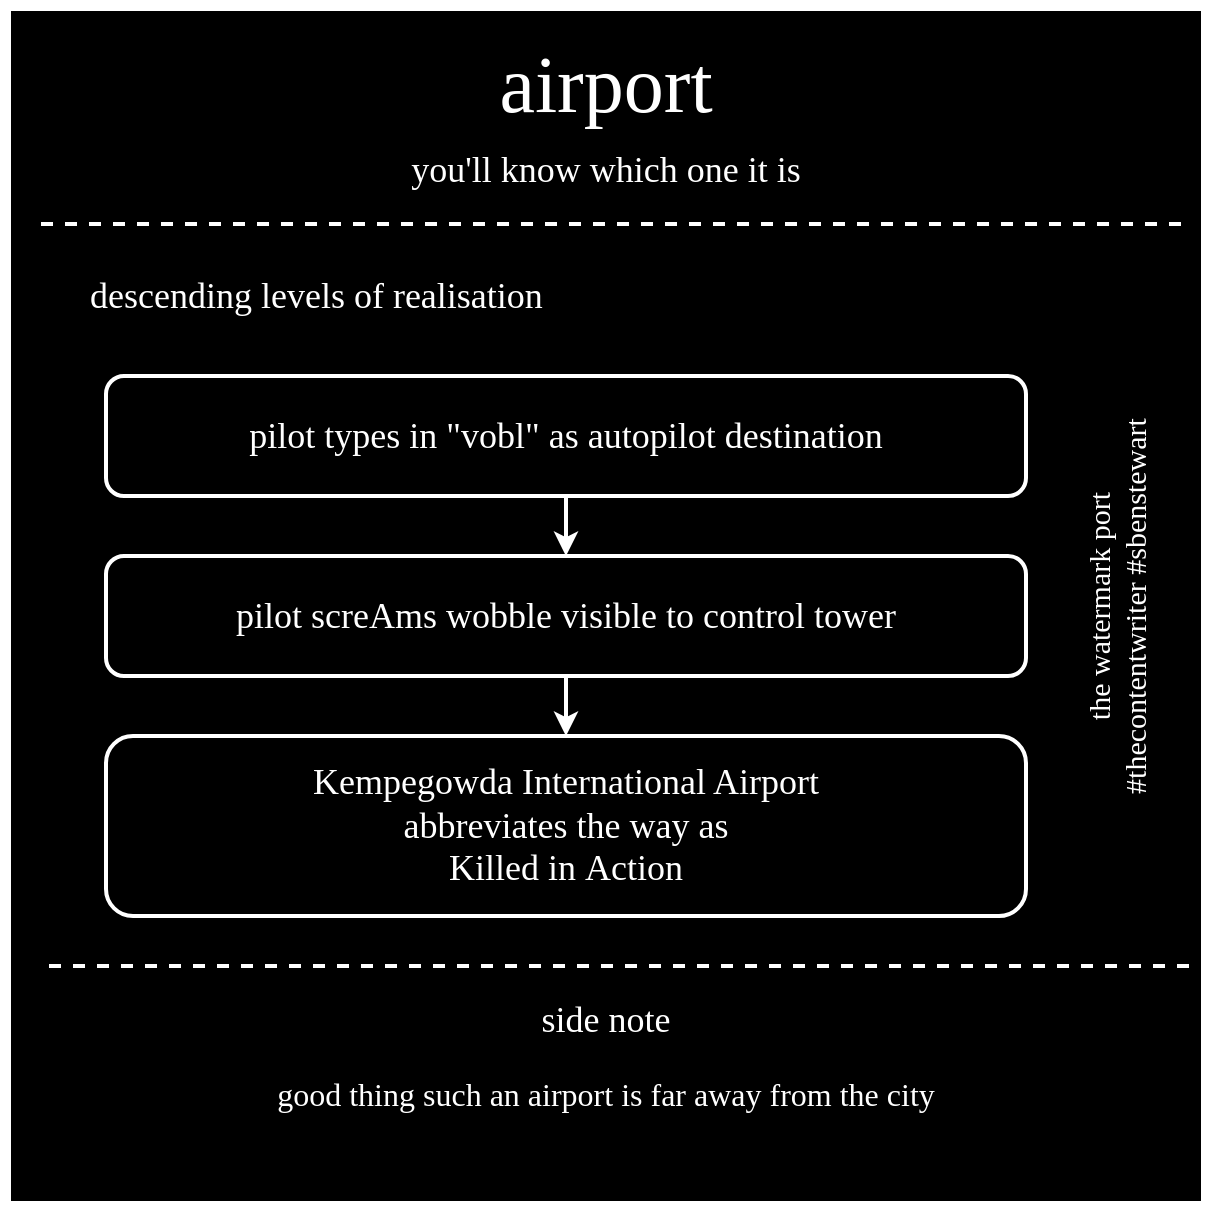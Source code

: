 <mxfile version="14.7.6" type="device"><diagram id="dX7Dphyso45SB9-RoEhv" name="Page-1"><mxGraphModel dx="1350" dy="774" grid="1" gridSize="10" guides="1" tooltips="1" connect="1" arrows="1" fold="1" page="1" pageScale="1" pageWidth="827" pageHeight="1169" math="0" shadow="0"><root><mxCell id="0"/><mxCell id="1" parent="0"/><mxCell id="nfxZPmU7g6QgWNAvG-ER-2" value="" style="whiteSpace=wrap;html=1;aspect=fixed;strokeWidth=5;fontFamily=xkcd;fillColor=#000000;strokeColor=#FFFFFF;" parent="1" vertex="1"><mxGeometry x="210" y="90" width="600" height="600" as="geometry"/></mxCell><mxCell id="8b6ggLF4gSHIukh4vJdm-18" value="&lt;font&gt;&lt;span style=&quot;font-size: 40px&quot;&gt;&lt;font color=&quot;#ffffff&quot;&gt;airport&lt;/font&gt;&lt;/span&gt;&lt;br&gt;&lt;/font&gt;" style="text;html=1;strokeColor=none;fillColor=none;align=center;verticalAlign=middle;whiteSpace=wrap;rounded=0;fontFamily=xkcd;" parent="1" vertex="1"><mxGeometry x="225" y="118" width="570" height="22" as="geometry"/></mxCell><mxCell id="8b6ggLF4gSHIukh4vJdm-24" value="&lt;font&gt;&lt;font color=&quot;#ffffff&quot;&gt;&lt;span style=&quot;font-size: 18px&quot;&gt;you'll know which one it is&lt;/span&gt;&lt;/font&gt;&lt;br&gt;&lt;/font&gt;" style="text;html=1;strokeColor=none;fillColor=none;align=center;verticalAlign=middle;whiteSpace=wrap;rounded=0;fontFamily=xkcd;" parent="1" vertex="1"><mxGeometry x="210" y="162" width="600" height="20" as="geometry"/></mxCell><mxCell id="8b6ggLF4gSHIukh4vJdm-30" value="" style="endArrow=none;dashed=1;html=1;strokeWidth=2;strokeColor=#FFFFFF;" parent="1" edge="1"><mxGeometry width="50" height="50" relative="1" as="geometry"><mxPoint x="797.5" y="199" as="sourcePoint"/><mxPoint x="222.5" y="199" as="targetPoint"/></mxGeometry></mxCell><mxCell id="k-dpR7HA_-HZ3Fbqk2lw-16" value="" style="endArrow=none;dashed=1;html=1;strokeWidth=2;strokeColor=#FFFFFF;" parent="1" edge="1"><mxGeometry width="50" height="50" relative="1" as="geometry"><mxPoint x="801.5" y="570" as="sourcePoint"/><mxPoint x="226.5" y="570" as="targetPoint"/></mxGeometry></mxCell><mxCell id="k-dpR7HA_-HZ3Fbqk2lw-17" value="&lt;font style=&quot;font-size: 18px&quot;&gt;&lt;font color=&quot;#ffffff&quot; style=&quot;font-size: 18px&quot;&gt;&lt;span&gt;side note&lt;/span&gt;&lt;/font&gt;&lt;br&gt;&lt;/font&gt;" style="text;html=1;strokeColor=none;fillColor=none;align=center;verticalAlign=middle;whiteSpace=wrap;rounded=0;fontFamily=xkcd;" parent="1" vertex="1"><mxGeometry x="210" y="577" width="600" height="40" as="geometry"/></mxCell><mxCell id="euaHSMH8fYii958cPEId-22" style="edgeStyle=orthogonalEdgeStyle;rounded=0;orthogonalLoop=1;jettySize=auto;html=1;exitX=0.5;exitY=1;exitDx=0;exitDy=0;strokeWidth=2;" parent="1" edge="1"><mxGeometry relative="1" as="geometry"><mxPoint x="661" y="451" as="sourcePoint"/><mxPoint x="661" y="451" as="targetPoint"/></mxGeometry></mxCell><mxCell id="pKVuHFSoDqtFi99w7tCS-15" value="&lt;font style=&quot;font-size: 15px&quot;&gt;&lt;font color=&quot;#ffffff&quot;&gt;the watermark port&lt;br&gt;#thecontentwriter #sbenstewart&lt;/font&gt;&lt;br&gt;&lt;/font&gt;" style="text;html=1;strokeColor=none;fillColor=none;align=center;verticalAlign=middle;whiteSpace=wrap;rounded=0;rotation=-90;fontFamily=xkcd;" parent="1" vertex="1"><mxGeometry x="605" y="380" width="320" height="20" as="geometry"/></mxCell><mxCell id="3mnlAlzwJF9VtaxH-DPb-1" value="&lt;div&gt;&lt;/div&gt;&lt;span style=&quot;font-size: 18px&quot;&gt;descending&amp;nbsp;levels of realisation&lt;/span&gt;" style="text;html=1;fillColor=none;align=left;verticalAlign=middle;whiteSpace=wrap;rounded=0;fontFamily=xkcd;fontColor=#FFFFFF;" parent="1" vertex="1"><mxGeometry x="250" y="215" width="380" height="40" as="geometry"/></mxCell><mxCell id="3mnlAlzwJF9VtaxH-DPb-15" value="&lt;div style=&quot;text-align: left&quot;&gt;&lt;font color=&quot;#ffffff&quot;&gt;&lt;span style=&quot;font-size: 16px&quot;&gt;good thing such an airport is far away from the city&lt;/span&gt;&lt;/font&gt;&lt;/div&gt;" style="text;html=1;strokeColor=none;fillColor=none;align=center;verticalAlign=middle;whiteSpace=wrap;rounded=0;fontFamily=xkcd;" parent="1" vertex="1"><mxGeometry x="210" y="610" width="600" height="48" as="geometry"/></mxCell><mxCell id="qoNrbZYaKzQ0kQ-OPNUu-1" value="&lt;span style=&quot;color: rgb(255 , 255 , 255) ; font-family: &amp;#34;xkcd&amp;#34; ; font-size: 18px ; text-align: left&quot;&gt;pilot types in &quot;vobl&quot; as autopilot destination&lt;/span&gt;" style="rounded=1;whiteSpace=wrap;html=1;strokeColor=#FFFFFF;fillColor=none;strokeWidth=2;" vertex="1" parent="1"><mxGeometry x="260" y="275" width="460" height="60" as="geometry"/></mxCell><mxCell id="qoNrbZYaKzQ0kQ-OPNUu-3" value="&lt;span style=&quot;color: rgb(255 , 255 , 255) ; font-family: &amp;#34;xkcd&amp;#34; ; font-size: 18px ; text-align: left&quot;&gt;pilot screAms wobble visible to control tower&lt;/span&gt;" style="rounded=1;whiteSpace=wrap;html=1;strokeColor=#FFFFFF;fillColor=none;strokeWidth=2;" vertex="1" parent="1"><mxGeometry x="260" y="365" width="460" height="60" as="geometry"/></mxCell><mxCell id="qoNrbZYaKzQ0kQ-OPNUu-4" value="&lt;span style=&quot;text-align: left&quot;&gt;&lt;font color=&quot;#ffffff&quot; face=&quot;xkcd&quot;&gt;&lt;span style=&quot;font-size: 18px&quot;&gt;Kempegowda International Airport&lt;/span&gt;&lt;/font&gt;&lt;br&gt;&lt;font color=&quot;#ffffff&quot; face=&quot;xkcd&quot;&gt;&lt;span style=&quot;font-size: 18px&quot;&gt;abbreviates the way as &lt;/span&gt;&lt;/font&gt;&lt;br&gt;&lt;font color=&quot;#ffffff&quot; face=&quot;xkcd&quot;&gt;&lt;span style=&quot;font-size: 18px&quot;&gt;Killed in&amp;nbsp;&lt;/span&gt;&lt;/font&gt;&lt;/span&gt;&lt;font color=&quot;#ffffff&quot; face=&quot;xkcd&quot;&gt;&lt;span style=&quot;font-size: 18px&quot;&gt;Action&lt;/span&gt;&lt;/font&gt;" style="rounded=1;whiteSpace=wrap;html=1;strokeColor=#FFFFFF;fillColor=none;strokeWidth=2;" vertex="1" parent="1"><mxGeometry x="260" y="455" width="460" height="90" as="geometry"/></mxCell><mxCell id="qoNrbZYaKzQ0kQ-OPNUu-5" value="" style="endArrow=classic;html=1;strokeWidth=2;strokeColor=#FFFFFF;" edge="1" parent="1" source="qoNrbZYaKzQ0kQ-OPNUu-1" target="qoNrbZYaKzQ0kQ-OPNUu-3"><mxGeometry width="50" height="50" relative="1" as="geometry"><mxPoint x="500" y="390" as="sourcePoint"/><mxPoint x="550" y="340" as="targetPoint"/></mxGeometry></mxCell><mxCell id="qoNrbZYaKzQ0kQ-OPNUu-6" value="" style="endArrow=classic;html=1;strokeColor=#FFFFFF;strokeWidth=2;exitX=0.5;exitY=1;exitDx=0;exitDy=0;entryX=0.5;entryY=0;entryDx=0;entryDy=0;" edge="1" parent="1" source="qoNrbZYaKzQ0kQ-OPNUu-3" target="qoNrbZYaKzQ0kQ-OPNUu-4"><mxGeometry width="50" height="50" relative="1" as="geometry"><mxPoint x="610" y="430" as="sourcePoint"/><mxPoint x="660" y="380" as="targetPoint"/></mxGeometry></mxCell></root></mxGraphModel></diagram></mxfile>